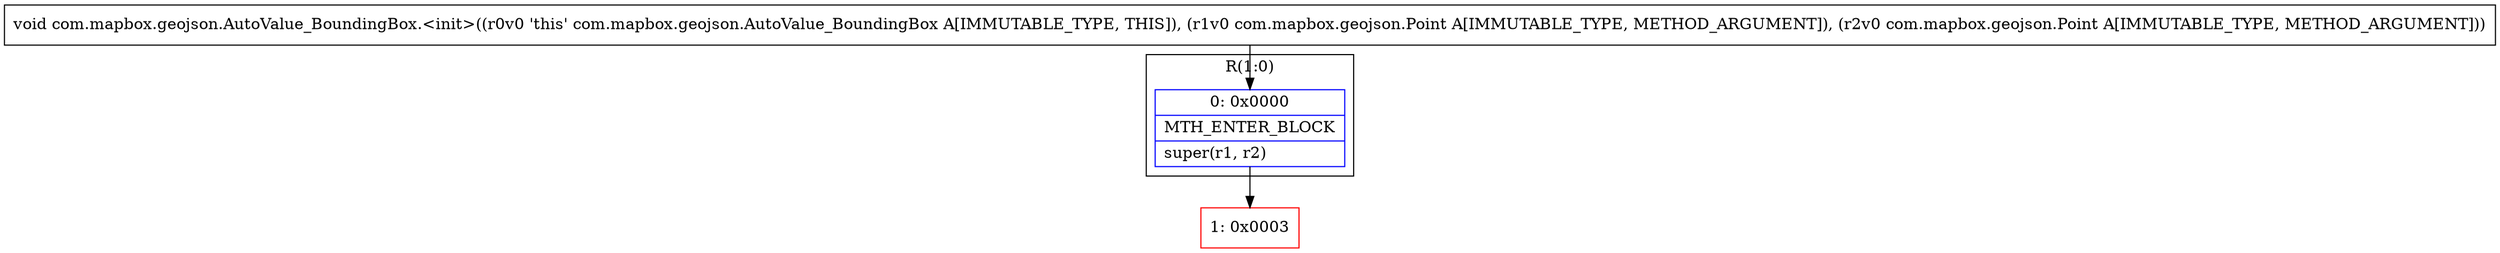 digraph "CFG forcom.mapbox.geojson.AutoValue_BoundingBox.\<init\>(Lcom\/mapbox\/geojson\/Point;Lcom\/mapbox\/geojson\/Point;)V" {
subgraph cluster_Region_1592737312 {
label = "R(1:0)";
node [shape=record,color=blue];
Node_0 [shape=record,label="{0\:\ 0x0000|MTH_ENTER_BLOCK\l|super(r1, r2)\l}"];
}
Node_1 [shape=record,color=red,label="{1\:\ 0x0003}"];
MethodNode[shape=record,label="{void com.mapbox.geojson.AutoValue_BoundingBox.\<init\>((r0v0 'this' com.mapbox.geojson.AutoValue_BoundingBox A[IMMUTABLE_TYPE, THIS]), (r1v0 com.mapbox.geojson.Point A[IMMUTABLE_TYPE, METHOD_ARGUMENT]), (r2v0 com.mapbox.geojson.Point A[IMMUTABLE_TYPE, METHOD_ARGUMENT])) }"];
MethodNode -> Node_0;
Node_0 -> Node_1;
}

